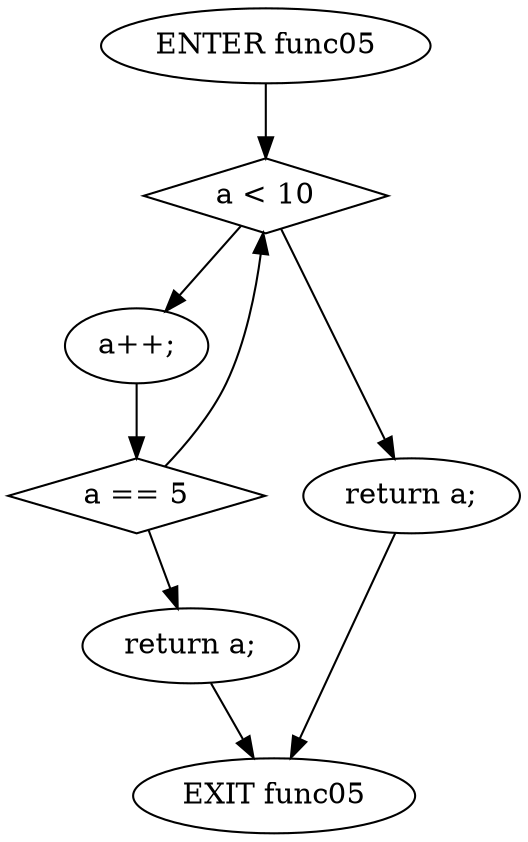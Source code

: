 digraph G {
  0 [ label="ENTER func05" ];
  1 [ label="EXIT func05" ];
  2 [ shape="diamond" label="a < 10" ];
  3 [ label="a++;" ];
  4 [ shape="diamond" label="a == 5" ];
  5 [ label="return a;" ];
  6 [ label="return a;" ];
  0 -> 2;
  2 -> 3;
  3 -> 4;
  4 -> 5;
  4 -> 2;
  2 -> 6;
  5 -> 1;
  6 -> 1;
}
